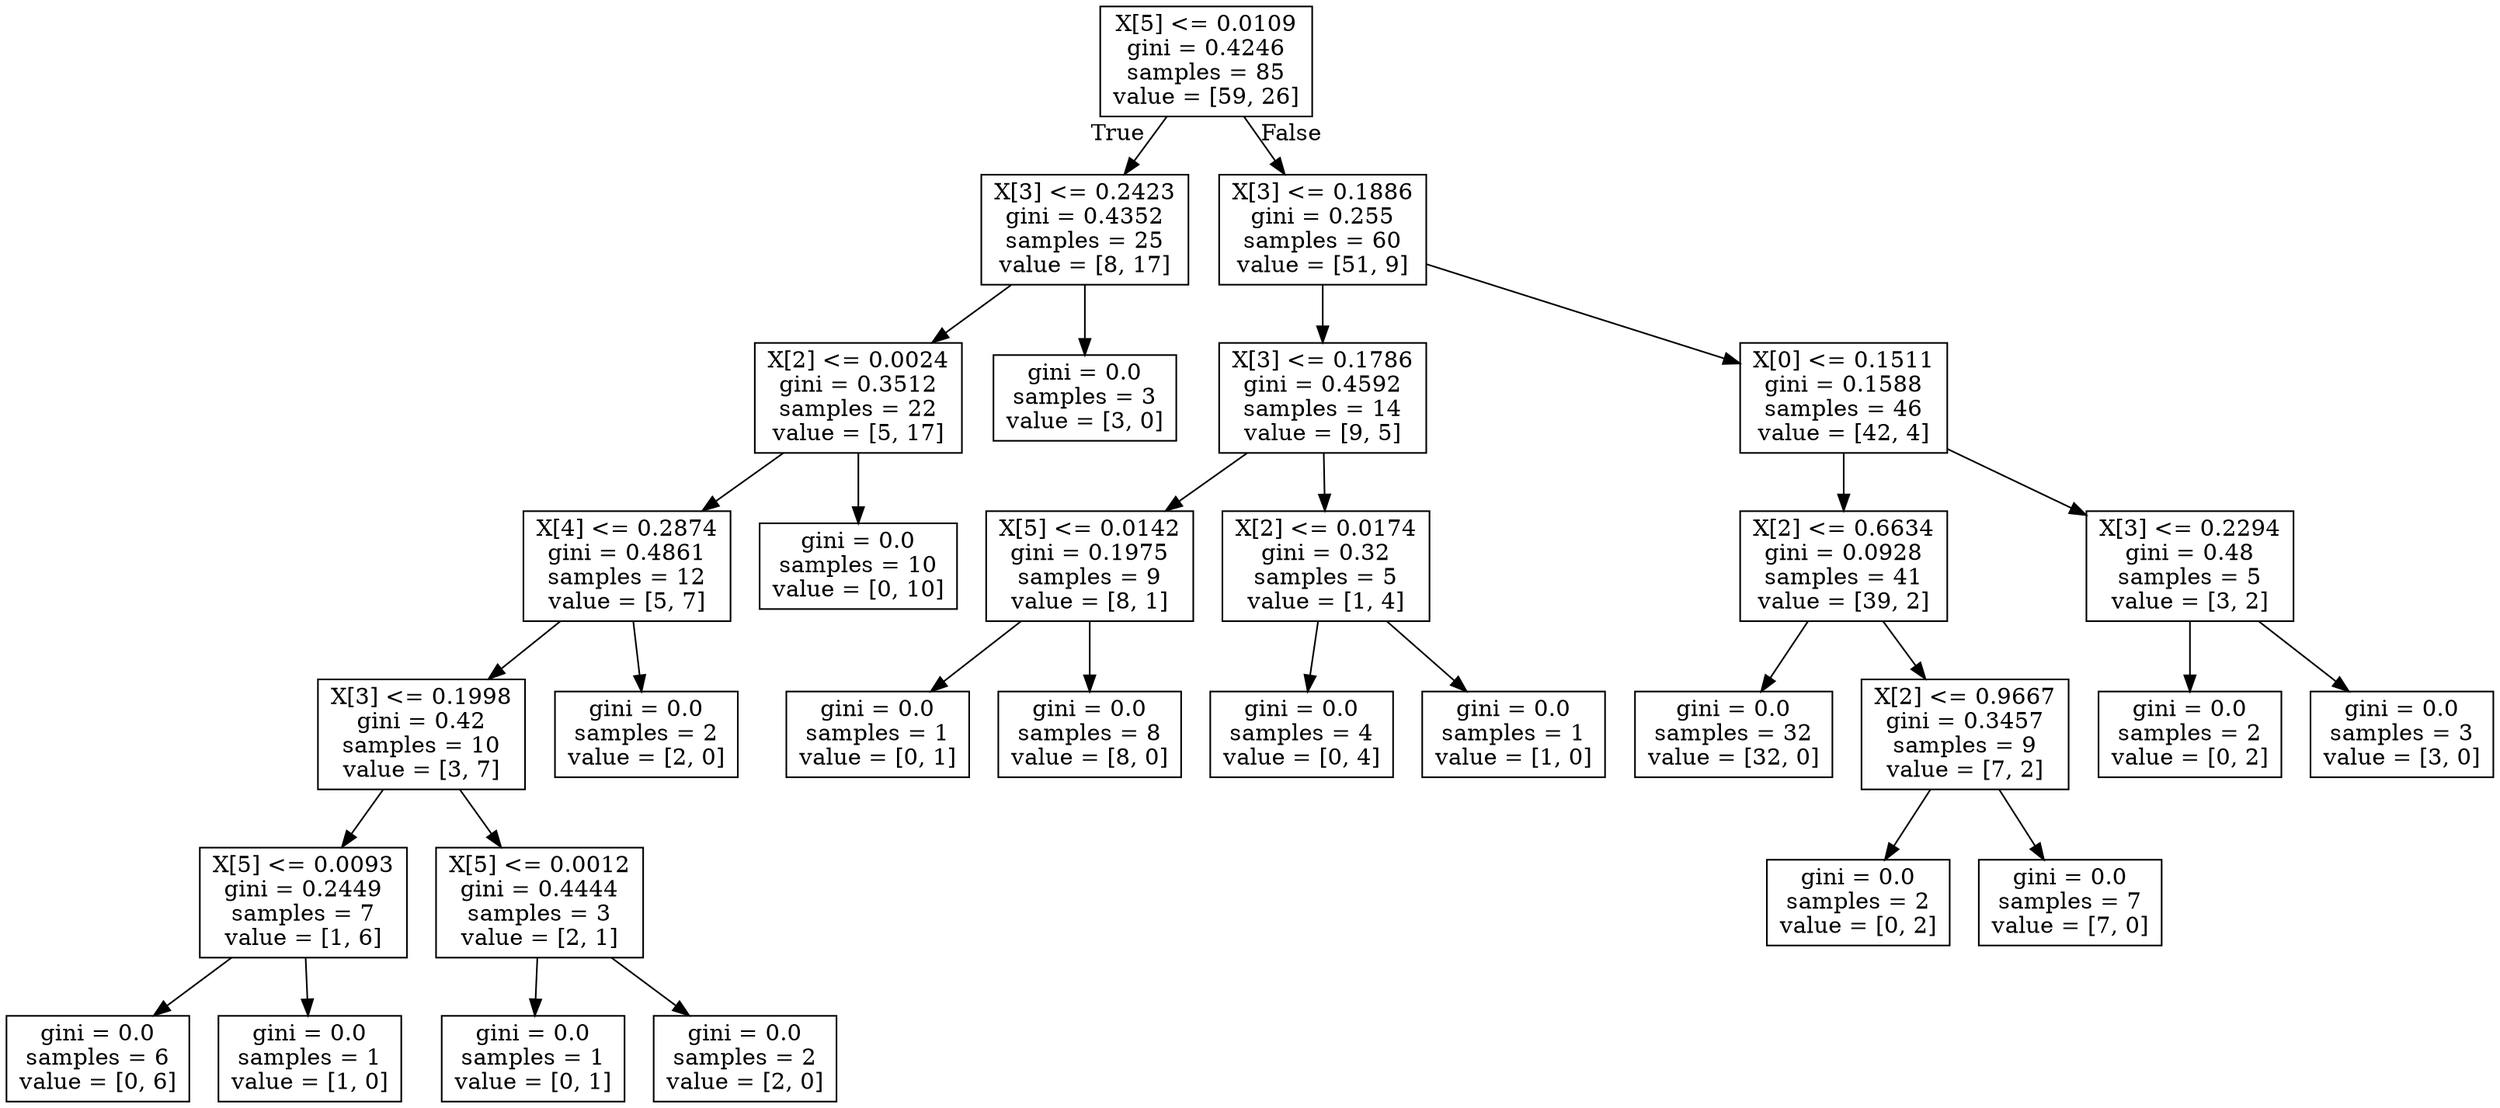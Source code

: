digraph Tree {
node [shape=box] ;
0 [label="X[5] <= 0.0109\ngini = 0.4246\nsamples = 85\nvalue = [59, 26]"] ;
1 [label="X[3] <= 0.2423\ngini = 0.4352\nsamples = 25\nvalue = [8, 17]"] ;
0 -> 1 [labeldistance=2.5, labelangle=45, headlabel="True"] ;
2 [label="X[2] <= 0.0024\ngini = 0.3512\nsamples = 22\nvalue = [5, 17]"] ;
1 -> 2 ;
3 [label="X[4] <= 0.2874\ngini = 0.4861\nsamples = 12\nvalue = [5, 7]"] ;
2 -> 3 ;
4 [label="X[3] <= 0.1998\ngini = 0.42\nsamples = 10\nvalue = [3, 7]"] ;
3 -> 4 ;
5 [label="X[5] <= 0.0093\ngini = 0.2449\nsamples = 7\nvalue = [1, 6]"] ;
4 -> 5 ;
6 [label="gini = 0.0\nsamples = 6\nvalue = [0, 6]"] ;
5 -> 6 ;
7 [label="gini = 0.0\nsamples = 1\nvalue = [1, 0]"] ;
5 -> 7 ;
8 [label="X[5] <= 0.0012\ngini = 0.4444\nsamples = 3\nvalue = [2, 1]"] ;
4 -> 8 ;
9 [label="gini = 0.0\nsamples = 1\nvalue = [0, 1]"] ;
8 -> 9 ;
10 [label="gini = 0.0\nsamples = 2\nvalue = [2, 0]"] ;
8 -> 10 ;
11 [label="gini = 0.0\nsamples = 2\nvalue = [2, 0]"] ;
3 -> 11 ;
12 [label="gini = 0.0\nsamples = 10\nvalue = [0, 10]"] ;
2 -> 12 ;
13 [label="gini = 0.0\nsamples = 3\nvalue = [3, 0]"] ;
1 -> 13 ;
14 [label="X[3] <= 0.1886\ngini = 0.255\nsamples = 60\nvalue = [51, 9]"] ;
0 -> 14 [labeldistance=2.5, labelangle=-45, headlabel="False"] ;
15 [label="X[3] <= 0.1786\ngini = 0.4592\nsamples = 14\nvalue = [9, 5]"] ;
14 -> 15 ;
16 [label="X[5] <= 0.0142\ngini = 0.1975\nsamples = 9\nvalue = [8, 1]"] ;
15 -> 16 ;
17 [label="gini = 0.0\nsamples = 1\nvalue = [0, 1]"] ;
16 -> 17 ;
18 [label="gini = 0.0\nsamples = 8\nvalue = [8, 0]"] ;
16 -> 18 ;
19 [label="X[2] <= 0.0174\ngini = 0.32\nsamples = 5\nvalue = [1, 4]"] ;
15 -> 19 ;
20 [label="gini = 0.0\nsamples = 4\nvalue = [0, 4]"] ;
19 -> 20 ;
21 [label="gini = 0.0\nsamples = 1\nvalue = [1, 0]"] ;
19 -> 21 ;
22 [label="X[0] <= 0.1511\ngini = 0.1588\nsamples = 46\nvalue = [42, 4]"] ;
14 -> 22 ;
23 [label="X[2] <= 0.6634\ngini = 0.0928\nsamples = 41\nvalue = [39, 2]"] ;
22 -> 23 ;
24 [label="gini = 0.0\nsamples = 32\nvalue = [32, 0]"] ;
23 -> 24 ;
25 [label="X[2] <= 0.9667\ngini = 0.3457\nsamples = 9\nvalue = [7, 2]"] ;
23 -> 25 ;
26 [label="gini = 0.0\nsamples = 2\nvalue = [0, 2]"] ;
25 -> 26 ;
27 [label="gini = 0.0\nsamples = 7\nvalue = [7, 0]"] ;
25 -> 27 ;
28 [label="X[3] <= 0.2294\ngini = 0.48\nsamples = 5\nvalue = [3, 2]"] ;
22 -> 28 ;
29 [label="gini = 0.0\nsamples = 2\nvalue = [0, 2]"] ;
28 -> 29 ;
30 [label="gini = 0.0\nsamples = 3\nvalue = [3, 0]"] ;
28 -> 30 ;
}